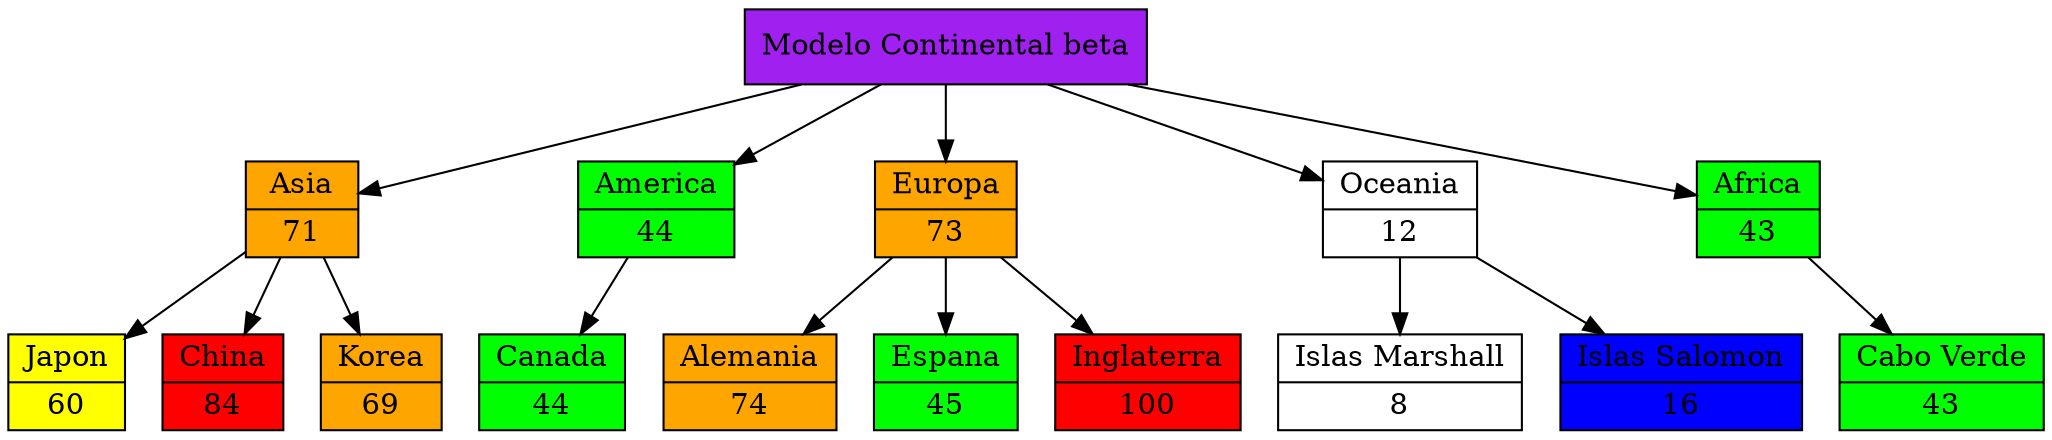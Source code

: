 digraph Grafica {
rankdir=TB;
node [shape = record, style = filled];
"Modelo Continental beta" [Label="{Modelo Continental beta}" fillcolor="purple"];
"Asia" [label="{Asia|71}" fillcolor="orange";];
"Modelo Continental beta" -> "Asia";
"Japon" [label="{Japon|60}" fillcolor="yellow";];
"Asia" -> "Japon";
"China" [label="{China|84}" fillcolor="red";];
"Asia" -> "China";
"Korea" [label="{Korea|69}" fillcolor="orange";];
"Asia" -> "Korea";
"America" [label="{America|44}" fillcolor="green";];
"Modelo Continental beta" -> "America";
"Canada" [label="{Canada|44}" fillcolor="green";];
"America" -> "Canada";
"Europa" [label="{Europa|73}" fillcolor="orange";];
"Modelo Continental beta" -> "Europa";
"Alemania" [label="{Alemania|74}" fillcolor="orange";];
"Europa" -> "Alemania";
"Espana" [label="{Espana|45}" fillcolor="green";];
"Europa" -> "Espana";
"Inglaterra" [label="{Inglaterra|100}" fillcolor="red";];
"Europa" -> "Inglaterra";
"Oceania" [label="{Oceania|12}" fillcolor="white";];
"Modelo Continental beta" -> "Oceania";
"Islas Marshall" [label="{Islas Marshall|8}" fillcolor="white";];
"Oceania" -> "Islas Marshall";
"Islas Salomon" [label="{Islas Salomon|16}" fillcolor="blue";];
"Oceania" -> "Islas Salomon";
"Africa" [label="{Africa|43}" fillcolor="green";];
"Modelo Continental beta" -> "Africa";
"Cabo Verde" [label="{Cabo Verde|43}" fillcolor="green";];
"Africa" -> "Cabo Verde";
}
